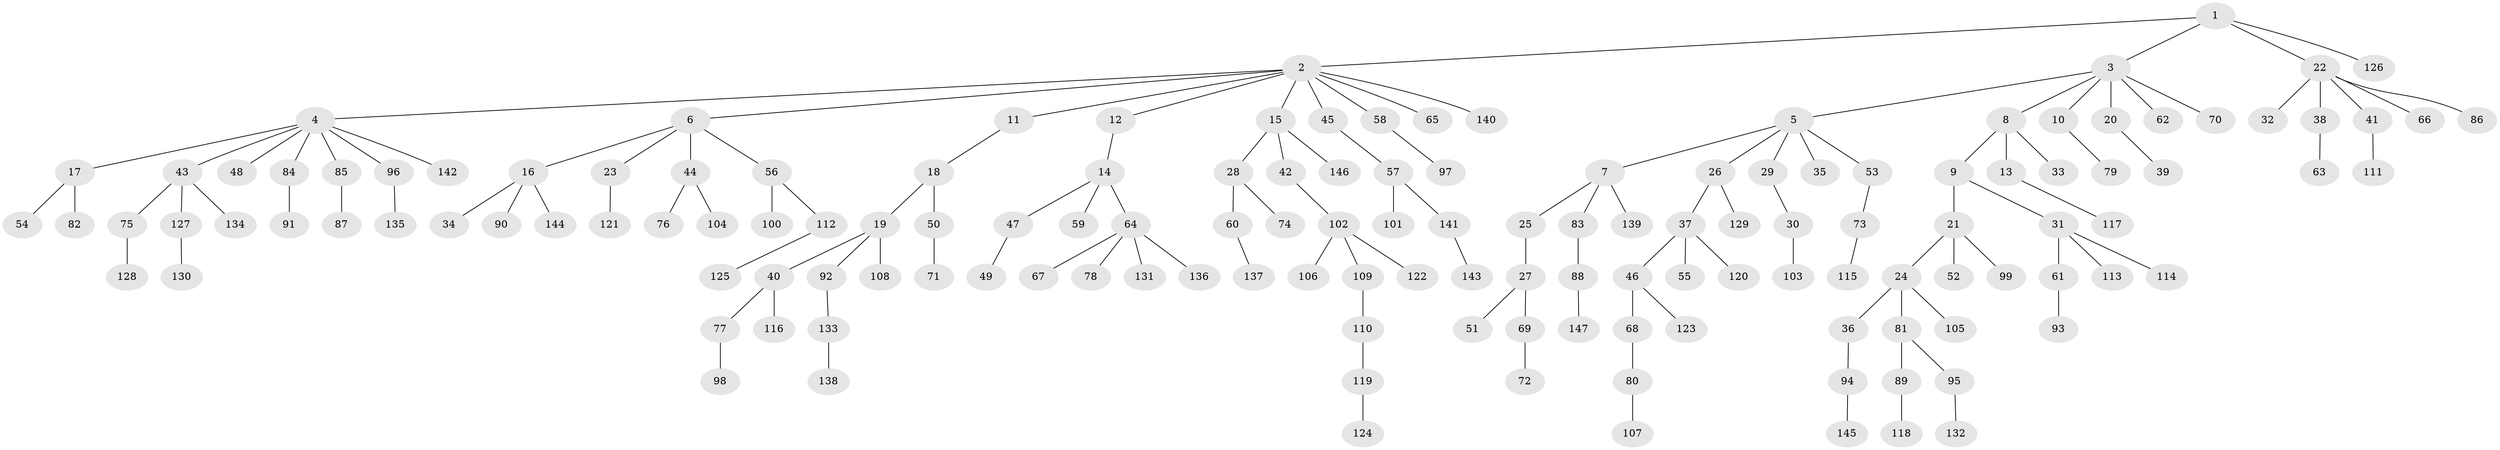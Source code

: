 // coarse degree distribution, {2: 0.2191780821917808, 1: 0.726027397260274, 4: 0.0410958904109589, 47: 0.0136986301369863}
// Generated by graph-tools (version 1.1) at 2025/02/03/05/25 17:02:42]
// undirected, 147 vertices, 146 edges
graph export_dot {
graph [start="1"]
  node [color=gray90,style=filled];
  1;
  2;
  3;
  4;
  5;
  6;
  7;
  8;
  9;
  10;
  11;
  12;
  13;
  14;
  15;
  16;
  17;
  18;
  19;
  20;
  21;
  22;
  23;
  24;
  25;
  26;
  27;
  28;
  29;
  30;
  31;
  32;
  33;
  34;
  35;
  36;
  37;
  38;
  39;
  40;
  41;
  42;
  43;
  44;
  45;
  46;
  47;
  48;
  49;
  50;
  51;
  52;
  53;
  54;
  55;
  56;
  57;
  58;
  59;
  60;
  61;
  62;
  63;
  64;
  65;
  66;
  67;
  68;
  69;
  70;
  71;
  72;
  73;
  74;
  75;
  76;
  77;
  78;
  79;
  80;
  81;
  82;
  83;
  84;
  85;
  86;
  87;
  88;
  89;
  90;
  91;
  92;
  93;
  94;
  95;
  96;
  97;
  98;
  99;
  100;
  101;
  102;
  103;
  104;
  105;
  106;
  107;
  108;
  109;
  110;
  111;
  112;
  113;
  114;
  115;
  116;
  117;
  118;
  119;
  120;
  121;
  122;
  123;
  124;
  125;
  126;
  127;
  128;
  129;
  130;
  131;
  132;
  133;
  134;
  135;
  136;
  137;
  138;
  139;
  140;
  141;
  142;
  143;
  144;
  145;
  146;
  147;
  1 -- 2;
  1 -- 3;
  1 -- 22;
  1 -- 126;
  2 -- 4;
  2 -- 6;
  2 -- 11;
  2 -- 12;
  2 -- 15;
  2 -- 45;
  2 -- 58;
  2 -- 65;
  2 -- 140;
  3 -- 5;
  3 -- 8;
  3 -- 10;
  3 -- 20;
  3 -- 62;
  3 -- 70;
  4 -- 17;
  4 -- 43;
  4 -- 48;
  4 -- 84;
  4 -- 85;
  4 -- 96;
  4 -- 142;
  5 -- 7;
  5 -- 26;
  5 -- 29;
  5 -- 35;
  5 -- 53;
  6 -- 16;
  6 -- 23;
  6 -- 44;
  6 -- 56;
  7 -- 25;
  7 -- 83;
  7 -- 139;
  8 -- 9;
  8 -- 13;
  8 -- 33;
  9 -- 21;
  9 -- 31;
  10 -- 79;
  11 -- 18;
  12 -- 14;
  13 -- 117;
  14 -- 47;
  14 -- 59;
  14 -- 64;
  15 -- 28;
  15 -- 42;
  15 -- 146;
  16 -- 34;
  16 -- 90;
  16 -- 144;
  17 -- 54;
  17 -- 82;
  18 -- 19;
  18 -- 50;
  19 -- 40;
  19 -- 92;
  19 -- 108;
  20 -- 39;
  21 -- 24;
  21 -- 52;
  21 -- 99;
  22 -- 32;
  22 -- 38;
  22 -- 41;
  22 -- 66;
  22 -- 86;
  23 -- 121;
  24 -- 36;
  24 -- 81;
  24 -- 105;
  25 -- 27;
  26 -- 37;
  26 -- 129;
  27 -- 51;
  27 -- 69;
  28 -- 60;
  28 -- 74;
  29 -- 30;
  30 -- 103;
  31 -- 61;
  31 -- 113;
  31 -- 114;
  36 -- 94;
  37 -- 46;
  37 -- 55;
  37 -- 120;
  38 -- 63;
  40 -- 77;
  40 -- 116;
  41 -- 111;
  42 -- 102;
  43 -- 75;
  43 -- 127;
  43 -- 134;
  44 -- 76;
  44 -- 104;
  45 -- 57;
  46 -- 68;
  46 -- 123;
  47 -- 49;
  50 -- 71;
  53 -- 73;
  56 -- 100;
  56 -- 112;
  57 -- 101;
  57 -- 141;
  58 -- 97;
  60 -- 137;
  61 -- 93;
  64 -- 67;
  64 -- 78;
  64 -- 131;
  64 -- 136;
  68 -- 80;
  69 -- 72;
  73 -- 115;
  75 -- 128;
  77 -- 98;
  80 -- 107;
  81 -- 89;
  81 -- 95;
  83 -- 88;
  84 -- 91;
  85 -- 87;
  88 -- 147;
  89 -- 118;
  92 -- 133;
  94 -- 145;
  95 -- 132;
  96 -- 135;
  102 -- 106;
  102 -- 109;
  102 -- 122;
  109 -- 110;
  110 -- 119;
  112 -- 125;
  119 -- 124;
  127 -- 130;
  133 -- 138;
  141 -- 143;
}

